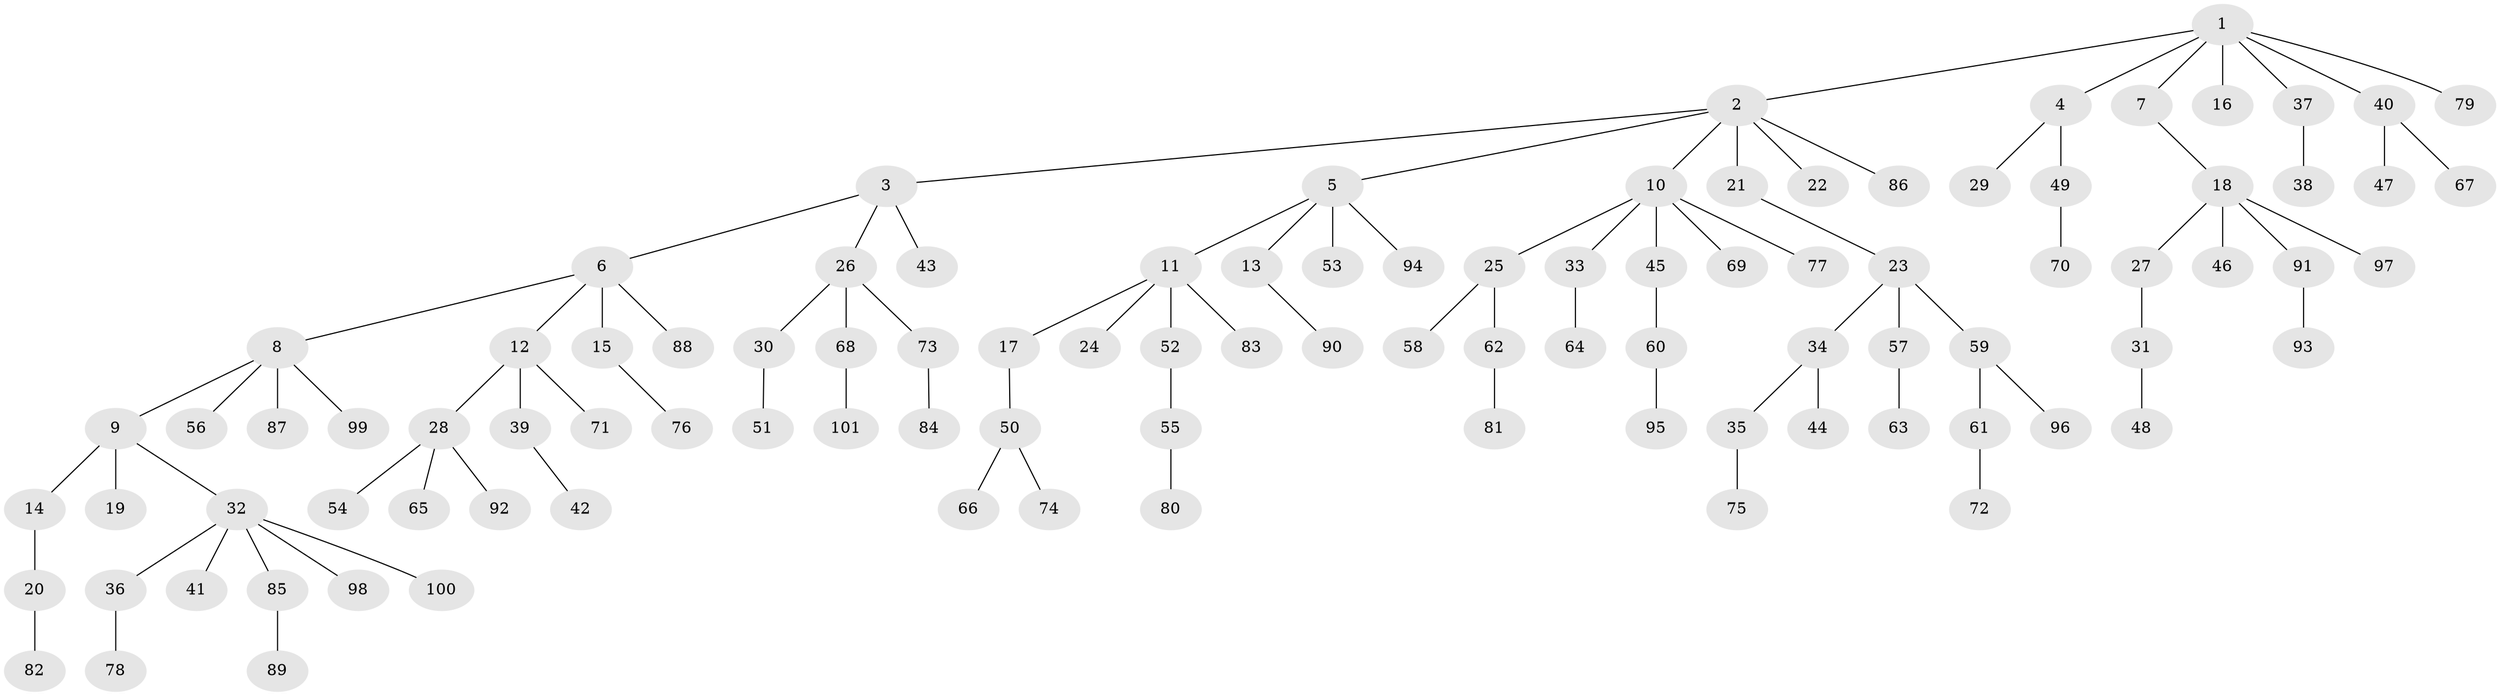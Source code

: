 // Generated by graph-tools (version 1.1) at 2025/15/03/09/25 04:15:40]
// undirected, 101 vertices, 100 edges
graph export_dot {
graph [start="1"]
  node [color=gray90,style=filled];
  1;
  2;
  3;
  4;
  5;
  6;
  7;
  8;
  9;
  10;
  11;
  12;
  13;
  14;
  15;
  16;
  17;
  18;
  19;
  20;
  21;
  22;
  23;
  24;
  25;
  26;
  27;
  28;
  29;
  30;
  31;
  32;
  33;
  34;
  35;
  36;
  37;
  38;
  39;
  40;
  41;
  42;
  43;
  44;
  45;
  46;
  47;
  48;
  49;
  50;
  51;
  52;
  53;
  54;
  55;
  56;
  57;
  58;
  59;
  60;
  61;
  62;
  63;
  64;
  65;
  66;
  67;
  68;
  69;
  70;
  71;
  72;
  73;
  74;
  75;
  76;
  77;
  78;
  79;
  80;
  81;
  82;
  83;
  84;
  85;
  86;
  87;
  88;
  89;
  90;
  91;
  92;
  93;
  94;
  95;
  96;
  97;
  98;
  99;
  100;
  101;
  1 -- 2;
  1 -- 4;
  1 -- 7;
  1 -- 16;
  1 -- 37;
  1 -- 40;
  1 -- 79;
  2 -- 3;
  2 -- 5;
  2 -- 10;
  2 -- 21;
  2 -- 22;
  2 -- 86;
  3 -- 6;
  3 -- 26;
  3 -- 43;
  4 -- 29;
  4 -- 49;
  5 -- 11;
  5 -- 13;
  5 -- 53;
  5 -- 94;
  6 -- 8;
  6 -- 12;
  6 -- 15;
  6 -- 88;
  7 -- 18;
  8 -- 9;
  8 -- 56;
  8 -- 87;
  8 -- 99;
  9 -- 14;
  9 -- 19;
  9 -- 32;
  10 -- 25;
  10 -- 33;
  10 -- 45;
  10 -- 69;
  10 -- 77;
  11 -- 17;
  11 -- 24;
  11 -- 52;
  11 -- 83;
  12 -- 28;
  12 -- 39;
  12 -- 71;
  13 -- 90;
  14 -- 20;
  15 -- 76;
  17 -- 50;
  18 -- 27;
  18 -- 46;
  18 -- 91;
  18 -- 97;
  20 -- 82;
  21 -- 23;
  23 -- 34;
  23 -- 57;
  23 -- 59;
  25 -- 58;
  25 -- 62;
  26 -- 30;
  26 -- 68;
  26 -- 73;
  27 -- 31;
  28 -- 54;
  28 -- 65;
  28 -- 92;
  30 -- 51;
  31 -- 48;
  32 -- 36;
  32 -- 41;
  32 -- 85;
  32 -- 98;
  32 -- 100;
  33 -- 64;
  34 -- 35;
  34 -- 44;
  35 -- 75;
  36 -- 78;
  37 -- 38;
  39 -- 42;
  40 -- 47;
  40 -- 67;
  45 -- 60;
  49 -- 70;
  50 -- 66;
  50 -- 74;
  52 -- 55;
  55 -- 80;
  57 -- 63;
  59 -- 61;
  59 -- 96;
  60 -- 95;
  61 -- 72;
  62 -- 81;
  68 -- 101;
  73 -- 84;
  85 -- 89;
  91 -- 93;
}
